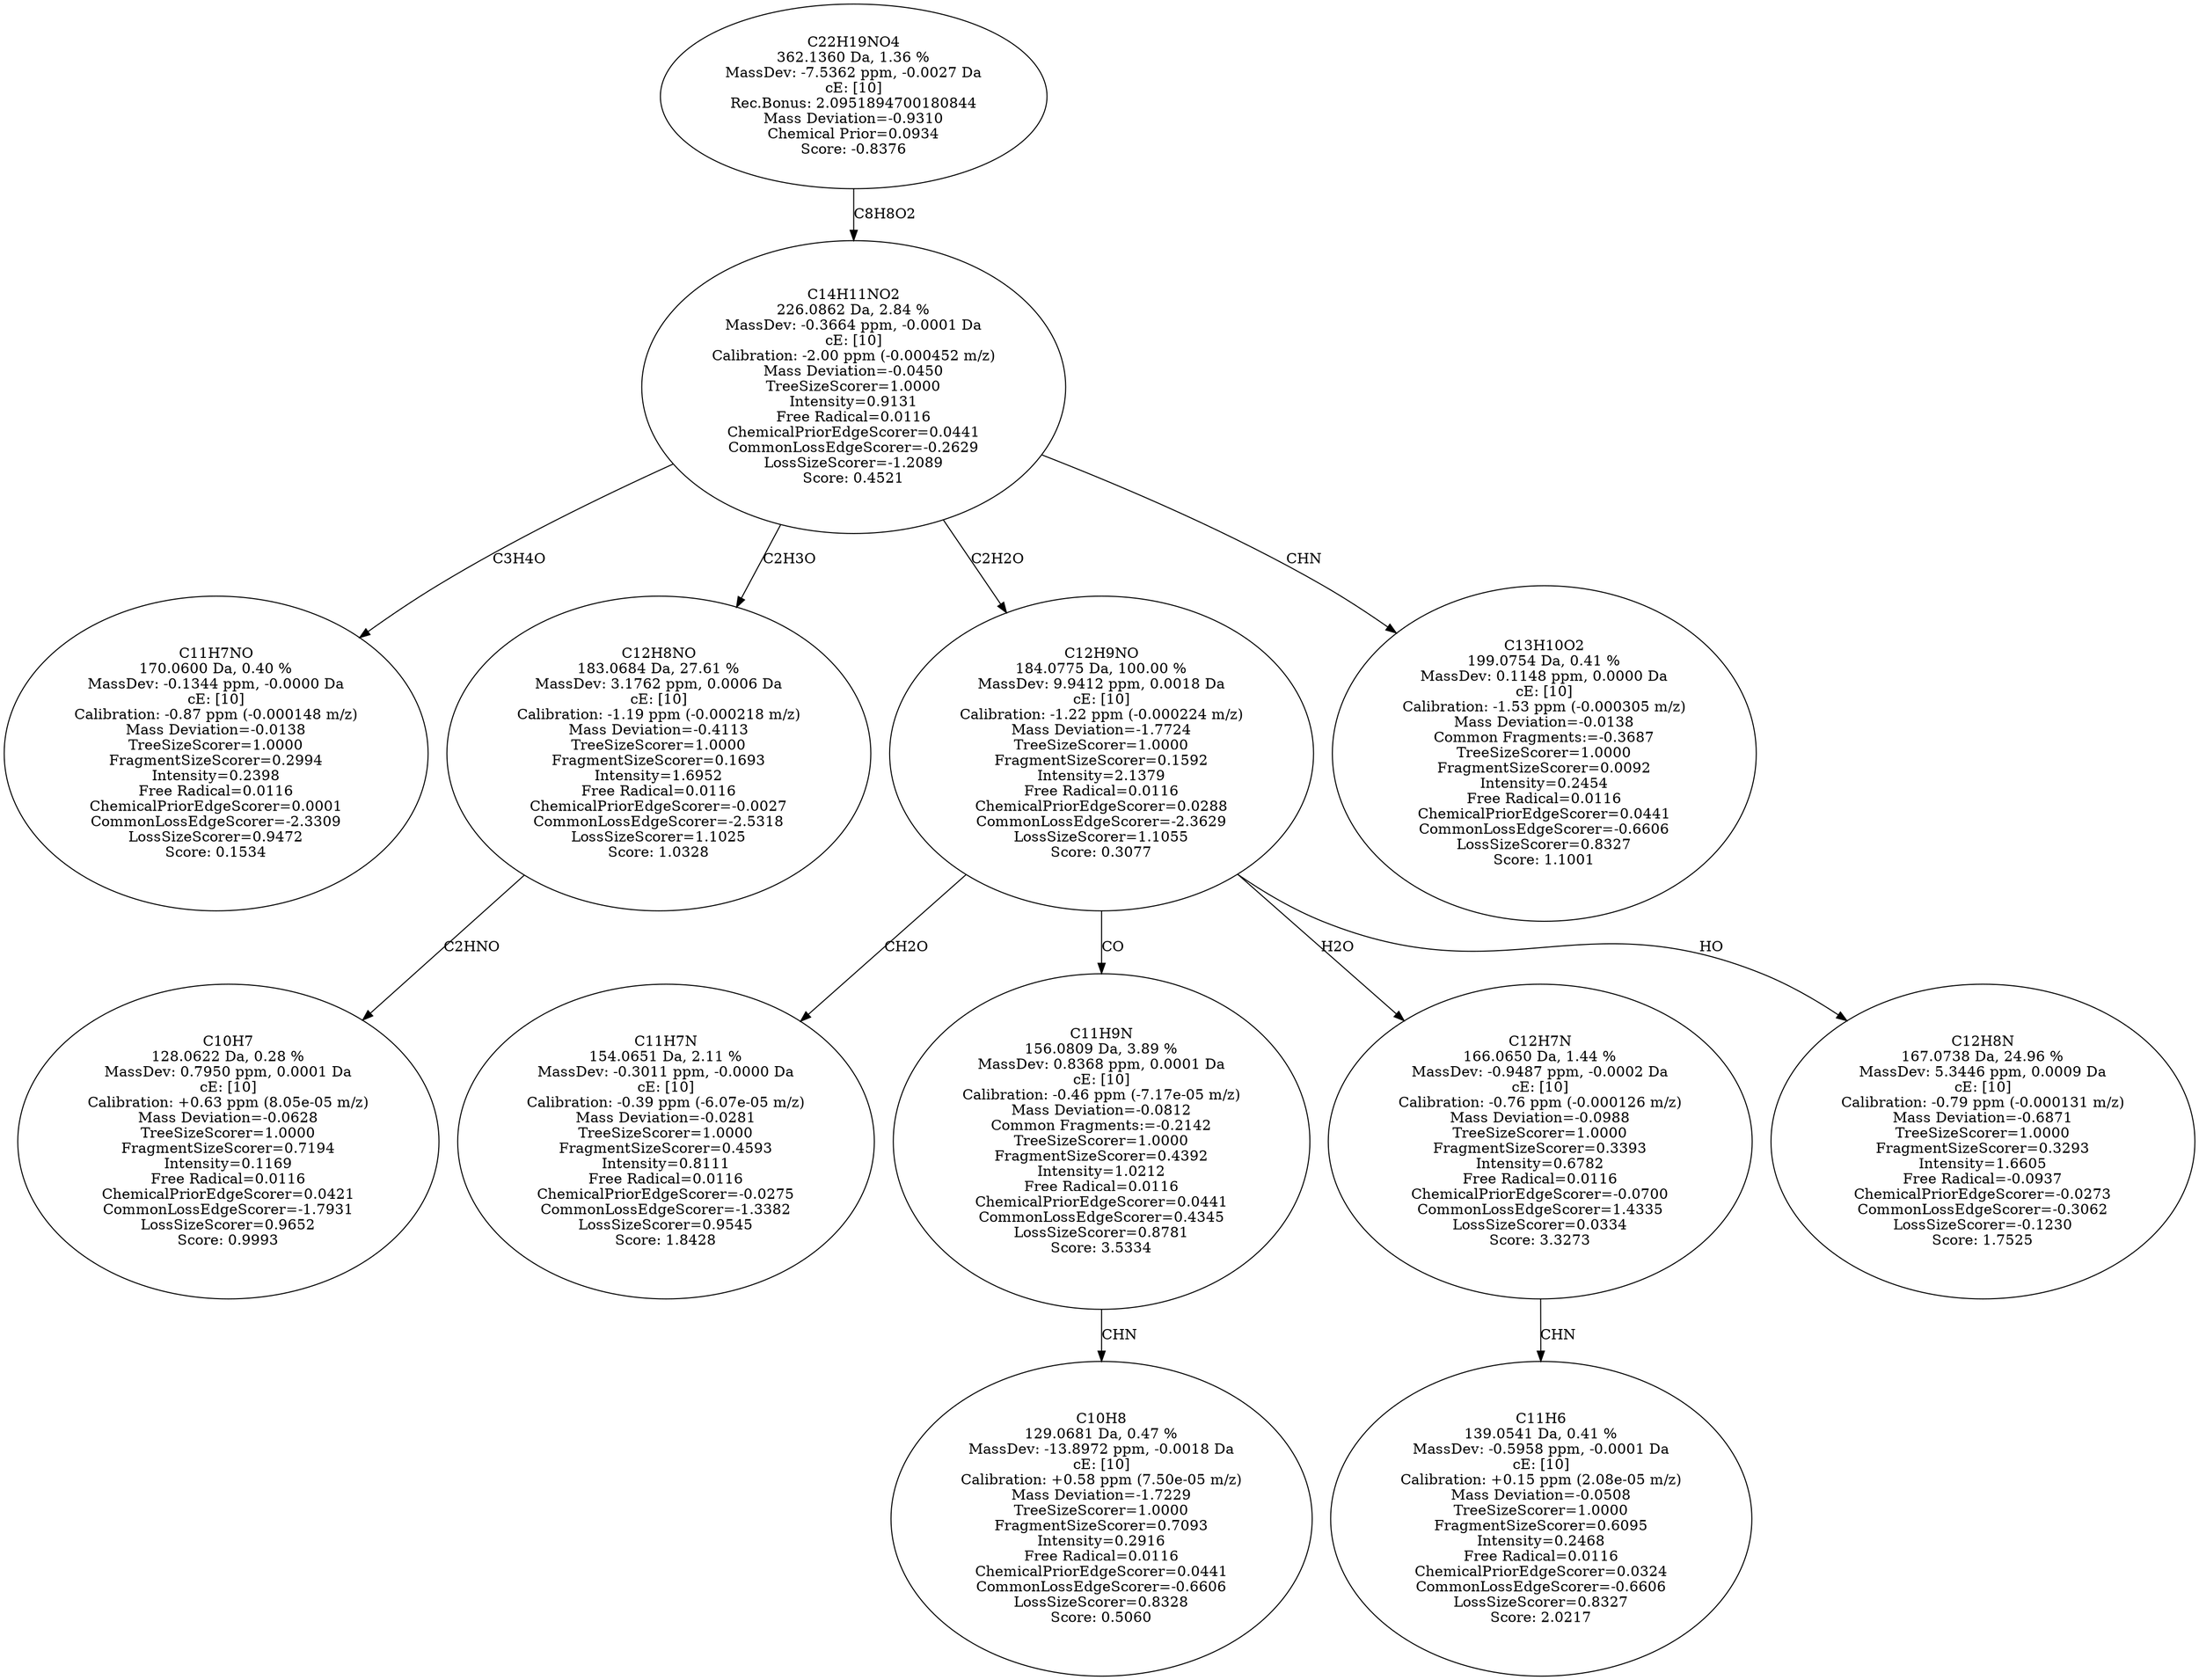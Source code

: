 strict digraph {
v1 [label="C11H7NO\n170.0600 Da, 0.40 %\nMassDev: -0.1344 ppm, -0.0000 Da\ncE: [10]\nCalibration: -0.87 ppm (-0.000148 m/z)\nMass Deviation=-0.0138\nTreeSizeScorer=1.0000\nFragmentSizeScorer=0.2994\nIntensity=0.2398\nFree Radical=0.0116\nChemicalPriorEdgeScorer=0.0001\nCommonLossEdgeScorer=-2.3309\nLossSizeScorer=0.9472\nScore: 0.1534"];
v2 [label="C10H7\n128.0622 Da, 0.28 %\nMassDev: 0.7950 ppm, 0.0001 Da\ncE: [10]\nCalibration: +0.63 ppm (8.05e-05 m/z)\nMass Deviation=-0.0628\nTreeSizeScorer=1.0000\nFragmentSizeScorer=0.7194\nIntensity=0.1169\nFree Radical=0.0116\nChemicalPriorEdgeScorer=0.0421\nCommonLossEdgeScorer=-1.7931\nLossSizeScorer=0.9652\nScore: 0.9993"];
v3 [label="C12H8NO\n183.0684 Da, 27.61 %\nMassDev: 3.1762 ppm, 0.0006 Da\ncE: [10]\nCalibration: -1.19 ppm (-0.000218 m/z)\nMass Deviation=-0.4113\nTreeSizeScorer=1.0000\nFragmentSizeScorer=0.1693\nIntensity=1.6952\nFree Radical=0.0116\nChemicalPriorEdgeScorer=-0.0027\nCommonLossEdgeScorer=-2.5318\nLossSizeScorer=1.1025\nScore: 1.0328"];
v4 [label="C11H7N\n154.0651 Da, 2.11 %\nMassDev: -0.3011 ppm, -0.0000 Da\ncE: [10]\nCalibration: -0.39 ppm (-6.07e-05 m/z)\nMass Deviation=-0.0281\nTreeSizeScorer=1.0000\nFragmentSizeScorer=0.4593\nIntensity=0.8111\nFree Radical=0.0116\nChemicalPriorEdgeScorer=-0.0275\nCommonLossEdgeScorer=-1.3382\nLossSizeScorer=0.9545\nScore: 1.8428"];
v5 [label="C10H8\n129.0681 Da, 0.47 %\nMassDev: -13.8972 ppm, -0.0018 Da\ncE: [10]\nCalibration: +0.58 ppm (7.50e-05 m/z)\nMass Deviation=-1.7229\nTreeSizeScorer=1.0000\nFragmentSizeScorer=0.7093\nIntensity=0.2916\nFree Radical=0.0116\nChemicalPriorEdgeScorer=0.0441\nCommonLossEdgeScorer=-0.6606\nLossSizeScorer=0.8328\nScore: 0.5060"];
v6 [label="C11H9N\n156.0809 Da, 3.89 %\nMassDev: 0.8368 ppm, 0.0001 Da\ncE: [10]\nCalibration: -0.46 ppm (-7.17e-05 m/z)\nMass Deviation=-0.0812\nCommon Fragments:=-0.2142\nTreeSizeScorer=1.0000\nFragmentSizeScorer=0.4392\nIntensity=1.0212\nFree Radical=0.0116\nChemicalPriorEdgeScorer=0.0441\nCommonLossEdgeScorer=0.4345\nLossSizeScorer=0.8781\nScore: 3.5334"];
v7 [label="C11H6\n139.0541 Da, 0.41 %\nMassDev: -0.5958 ppm, -0.0001 Da\ncE: [10]\nCalibration: +0.15 ppm (2.08e-05 m/z)\nMass Deviation=-0.0508\nTreeSizeScorer=1.0000\nFragmentSizeScorer=0.6095\nIntensity=0.2468\nFree Radical=0.0116\nChemicalPriorEdgeScorer=0.0324\nCommonLossEdgeScorer=-0.6606\nLossSizeScorer=0.8327\nScore: 2.0217"];
v8 [label="C12H7N\n166.0650 Da, 1.44 %\nMassDev: -0.9487 ppm, -0.0002 Da\ncE: [10]\nCalibration: -0.76 ppm (-0.000126 m/z)\nMass Deviation=-0.0988\nTreeSizeScorer=1.0000\nFragmentSizeScorer=0.3393\nIntensity=0.6782\nFree Radical=0.0116\nChemicalPriorEdgeScorer=-0.0700\nCommonLossEdgeScorer=1.4335\nLossSizeScorer=0.0334\nScore: 3.3273"];
v9 [label="C12H8N\n167.0738 Da, 24.96 %\nMassDev: 5.3446 ppm, 0.0009 Da\ncE: [10]\nCalibration: -0.79 ppm (-0.000131 m/z)\nMass Deviation=-0.6871\nTreeSizeScorer=1.0000\nFragmentSizeScorer=0.3293\nIntensity=1.6605\nFree Radical=-0.0937\nChemicalPriorEdgeScorer=-0.0273\nCommonLossEdgeScorer=-0.3062\nLossSizeScorer=-0.1230\nScore: 1.7525"];
v10 [label="C12H9NO\n184.0775 Da, 100.00 %\nMassDev: 9.9412 ppm, 0.0018 Da\ncE: [10]\nCalibration: -1.22 ppm (-0.000224 m/z)\nMass Deviation=-1.7724\nTreeSizeScorer=1.0000\nFragmentSizeScorer=0.1592\nIntensity=2.1379\nFree Radical=0.0116\nChemicalPriorEdgeScorer=0.0288\nCommonLossEdgeScorer=-2.3629\nLossSizeScorer=1.1055\nScore: 0.3077"];
v11 [label="C13H10O2\n199.0754 Da, 0.41 %\nMassDev: 0.1148 ppm, 0.0000 Da\ncE: [10]\nCalibration: -1.53 ppm (-0.000305 m/z)\nMass Deviation=-0.0138\nCommon Fragments:=-0.3687\nTreeSizeScorer=1.0000\nFragmentSizeScorer=0.0092\nIntensity=0.2454\nFree Radical=0.0116\nChemicalPriorEdgeScorer=0.0441\nCommonLossEdgeScorer=-0.6606\nLossSizeScorer=0.8327\nScore: 1.1001"];
v12 [label="C14H11NO2\n226.0862 Da, 2.84 %\nMassDev: -0.3664 ppm, -0.0001 Da\ncE: [10]\nCalibration: -2.00 ppm (-0.000452 m/z)\nMass Deviation=-0.0450\nTreeSizeScorer=1.0000\nIntensity=0.9131\nFree Radical=0.0116\nChemicalPriorEdgeScorer=0.0441\nCommonLossEdgeScorer=-0.2629\nLossSizeScorer=-1.2089\nScore: 0.4521"];
v13 [label="C22H19NO4\n362.1360 Da, 1.36 %\nMassDev: -7.5362 ppm, -0.0027 Da\ncE: [10]\nRec.Bonus: 2.0951894700180844\nMass Deviation=-0.9310\nChemical Prior=0.0934\nScore: -0.8376"];
v12 -> v1 [label="C3H4O"];
v3 -> v2 [label="C2HNO"];
v12 -> v3 [label="C2H3O"];
v10 -> v4 [label="CH2O"];
v6 -> v5 [label="CHN"];
v10 -> v6 [label="CO"];
v8 -> v7 [label="CHN"];
v10 -> v8 [label="H2O"];
v10 -> v9 [label="HO"];
v12 -> v10 [label="C2H2O"];
v12 -> v11 [label="CHN"];
v13 -> v12 [label="C8H8O2"];
}